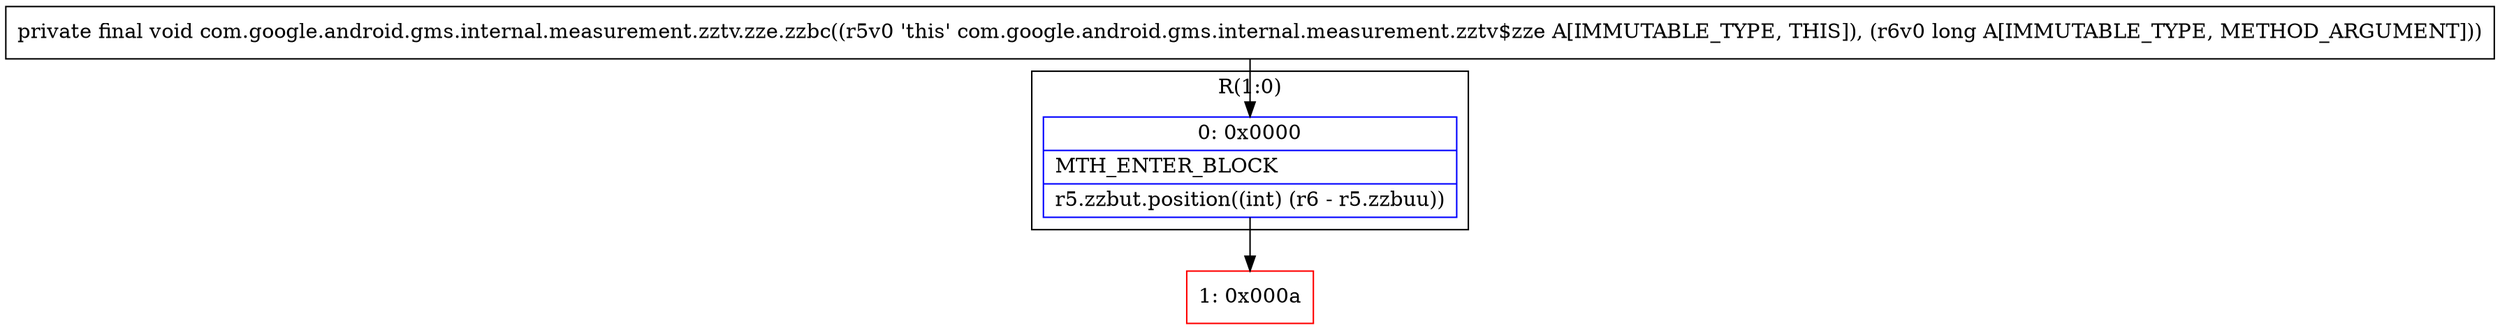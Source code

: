 digraph "CFG forcom.google.android.gms.internal.measurement.zztv.zze.zzbc(J)V" {
subgraph cluster_Region_172942170 {
label = "R(1:0)";
node [shape=record,color=blue];
Node_0 [shape=record,label="{0\:\ 0x0000|MTH_ENTER_BLOCK\l|r5.zzbut.position((int) (r6 \- r5.zzbuu))\l}"];
}
Node_1 [shape=record,color=red,label="{1\:\ 0x000a}"];
MethodNode[shape=record,label="{private final void com.google.android.gms.internal.measurement.zztv.zze.zzbc((r5v0 'this' com.google.android.gms.internal.measurement.zztv$zze A[IMMUTABLE_TYPE, THIS]), (r6v0 long A[IMMUTABLE_TYPE, METHOD_ARGUMENT])) }"];
MethodNode -> Node_0;
Node_0 -> Node_1;
}

